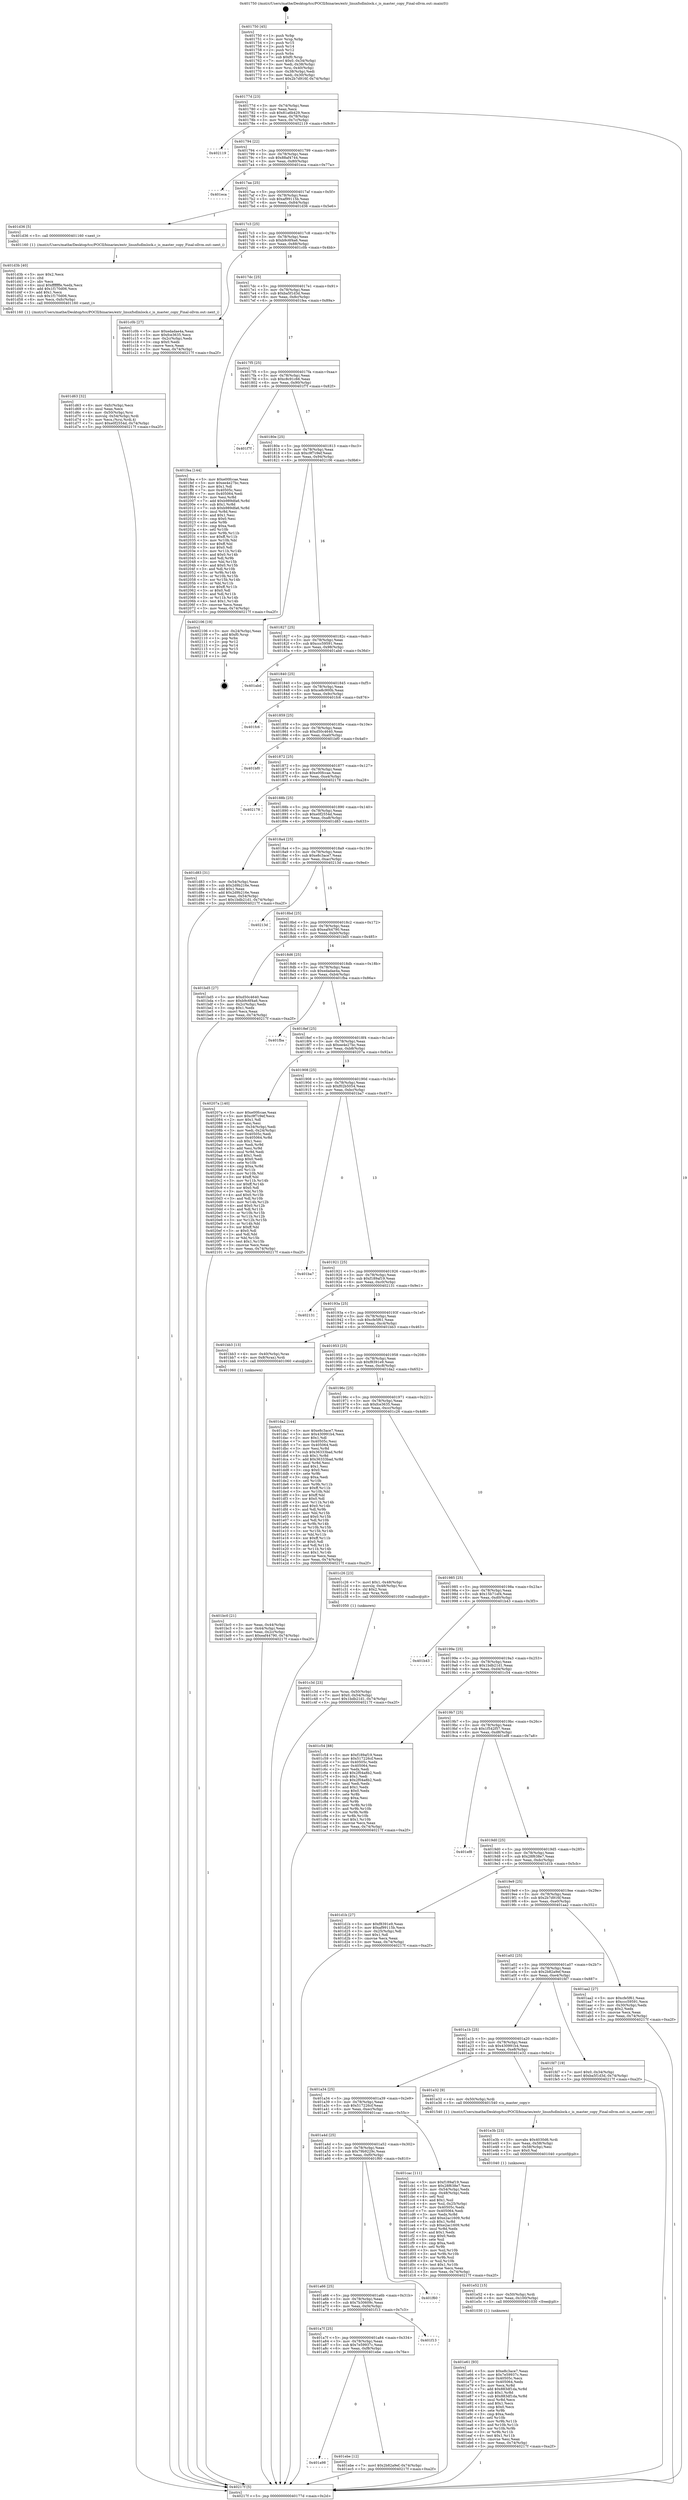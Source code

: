 digraph "0x401750" {
  label = "0x401750 (/mnt/c/Users/mathe/Desktop/tcc/POCII/binaries/extr_linuxfsdlmlock.c_is_master_copy_Final-ollvm.out::main(0))"
  labelloc = "t"
  node[shape=record]

  Entry [label="",width=0.3,height=0.3,shape=circle,fillcolor=black,style=filled]
  "0x40177d" [label="{
     0x40177d [23]\l
     | [instrs]\l
     &nbsp;&nbsp;0x40177d \<+3\>: mov -0x74(%rbp),%eax\l
     &nbsp;&nbsp;0x401780 \<+2\>: mov %eax,%ecx\l
     &nbsp;&nbsp;0x401782 \<+6\>: sub $0x81a6b429,%ecx\l
     &nbsp;&nbsp;0x401788 \<+3\>: mov %eax,-0x78(%rbp)\l
     &nbsp;&nbsp;0x40178b \<+3\>: mov %ecx,-0x7c(%rbp)\l
     &nbsp;&nbsp;0x40178e \<+6\>: je 0000000000402119 \<main+0x9c9\>\l
  }"]
  "0x402119" [label="{
     0x402119\l
  }", style=dashed]
  "0x401794" [label="{
     0x401794 [22]\l
     | [instrs]\l
     &nbsp;&nbsp;0x401794 \<+5\>: jmp 0000000000401799 \<main+0x49\>\l
     &nbsp;&nbsp;0x401799 \<+3\>: mov -0x78(%rbp),%eax\l
     &nbsp;&nbsp;0x40179c \<+5\>: sub $0x88af4744,%eax\l
     &nbsp;&nbsp;0x4017a1 \<+3\>: mov %eax,-0x80(%rbp)\l
     &nbsp;&nbsp;0x4017a4 \<+6\>: je 0000000000401eca \<main+0x77a\>\l
  }"]
  Exit [label="",width=0.3,height=0.3,shape=circle,fillcolor=black,style=filled,peripheries=2]
  "0x401eca" [label="{
     0x401eca\l
  }", style=dashed]
  "0x4017aa" [label="{
     0x4017aa [25]\l
     | [instrs]\l
     &nbsp;&nbsp;0x4017aa \<+5\>: jmp 00000000004017af \<main+0x5f\>\l
     &nbsp;&nbsp;0x4017af \<+3\>: mov -0x78(%rbp),%eax\l
     &nbsp;&nbsp;0x4017b2 \<+5\>: sub $0xaf99115b,%eax\l
     &nbsp;&nbsp;0x4017b7 \<+6\>: mov %eax,-0x84(%rbp)\l
     &nbsp;&nbsp;0x4017bd \<+6\>: je 0000000000401d36 \<main+0x5e6\>\l
  }"]
  "0x401a98" [label="{
     0x401a98\l
  }", style=dashed]
  "0x401d36" [label="{
     0x401d36 [5]\l
     | [instrs]\l
     &nbsp;&nbsp;0x401d36 \<+5\>: call 0000000000401160 \<next_i\>\l
     | [calls]\l
     &nbsp;&nbsp;0x401160 \{1\} (/mnt/c/Users/mathe/Desktop/tcc/POCII/binaries/extr_linuxfsdlmlock.c_is_master_copy_Final-ollvm.out::next_i)\l
  }"]
  "0x4017c3" [label="{
     0x4017c3 [25]\l
     | [instrs]\l
     &nbsp;&nbsp;0x4017c3 \<+5\>: jmp 00000000004017c8 \<main+0x78\>\l
     &nbsp;&nbsp;0x4017c8 \<+3\>: mov -0x78(%rbp),%eax\l
     &nbsp;&nbsp;0x4017cb \<+5\>: sub $0xb9c6f4a6,%eax\l
     &nbsp;&nbsp;0x4017d0 \<+6\>: mov %eax,-0x88(%rbp)\l
     &nbsp;&nbsp;0x4017d6 \<+6\>: je 0000000000401c0b \<main+0x4bb\>\l
  }"]
  "0x401ebe" [label="{
     0x401ebe [12]\l
     | [instrs]\l
     &nbsp;&nbsp;0x401ebe \<+7\>: movl $0x2b82a9ef,-0x74(%rbp)\l
     &nbsp;&nbsp;0x401ec5 \<+5\>: jmp 000000000040217f \<main+0xa2f\>\l
  }"]
  "0x401c0b" [label="{
     0x401c0b [27]\l
     | [instrs]\l
     &nbsp;&nbsp;0x401c0b \<+5\>: mov $0xedadae4a,%eax\l
     &nbsp;&nbsp;0x401c10 \<+5\>: mov $0xfce3635,%ecx\l
     &nbsp;&nbsp;0x401c15 \<+3\>: mov -0x2c(%rbp),%edx\l
     &nbsp;&nbsp;0x401c18 \<+3\>: cmp $0x0,%edx\l
     &nbsp;&nbsp;0x401c1b \<+3\>: cmove %ecx,%eax\l
     &nbsp;&nbsp;0x401c1e \<+3\>: mov %eax,-0x74(%rbp)\l
     &nbsp;&nbsp;0x401c21 \<+5\>: jmp 000000000040217f \<main+0xa2f\>\l
  }"]
  "0x4017dc" [label="{
     0x4017dc [25]\l
     | [instrs]\l
     &nbsp;&nbsp;0x4017dc \<+5\>: jmp 00000000004017e1 \<main+0x91\>\l
     &nbsp;&nbsp;0x4017e1 \<+3\>: mov -0x78(%rbp),%eax\l
     &nbsp;&nbsp;0x4017e4 \<+5\>: sub $0xba5f1d3d,%eax\l
     &nbsp;&nbsp;0x4017e9 \<+6\>: mov %eax,-0x8c(%rbp)\l
     &nbsp;&nbsp;0x4017ef \<+6\>: je 0000000000401fea \<main+0x89a\>\l
  }"]
  "0x401a7f" [label="{
     0x401a7f [25]\l
     | [instrs]\l
     &nbsp;&nbsp;0x401a7f \<+5\>: jmp 0000000000401a84 \<main+0x334\>\l
     &nbsp;&nbsp;0x401a84 \<+3\>: mov -0x78(%rbp),%eax\l
     &nbsp;&nbsp;0x401a87 \<+5\>: sub $0x7e59937c,%eax\l
     &nbsp;&nbsp;0x401a8c \<+6\>: mov %eax,-0xf8(%rbp)\l
     &nbsp;&nbsp;0x401a92 \<+6\>: je 0000000000401ebe \<main+0x76e\>\l
  }"]
  "0x401fea" [label="{
     0x401fea [144]\l
     | [instrs]\l
     &nbsp;&nbsp;0x401fea \<+5\>: mov $0xe00fccae,%eax\l
     &nbsp;&nbsp;0x401fef \<+5\>: mov $0xee4e27bc,%ecx\l
     &nbsp;&nbsp;0x401ff4 \<+2\>: mov $0x1,%dl\l
     &nbsp;&nbsp;0x401ff6 \<+7\>: mov 0x40505c,%esi\l
     &nbsp;&nbsp;0x401ffd \<+7\>: mov 0x405064,%edi\l
     &nbsp;&nbsp;0x402004 \<+3\>: mov %esi,%r8d\l
     &nbsp;&nbsp;0x402007 \<+7\>: add $0xb989dfa6,%r8d\l
     &nbsp;&nbsp;0x40200e \<+4\>: sub $0x1,%r8d\l
     &nbsp;&nbsp;0x402012 \<+7\>: sub $0xb989dfa6,%r8d\l
     &nbsp;&nbsp;0x402019 \<+4\>: imul %r8d,%esi\l
     &nbsp;&nbsp;0x40201d \<+3\>: and $0x1,%esi\l
     &nbsp;&nbsp;0x402020 \<+3\>: cmp $0x0,%esi\l
     &nbsp;&nbsp;0x402023 \<+4\>: sete %r9b\l
     &nbsp;&nbsp;0x402027 \<+3\>: cmp $0xa,%edi\l
     &nbsp;&nbsp;0x40202a \<+4\>: setl %r10b\l
     &nbsp;&nbsp;0x40202e \<+3\>: mov %r9b,%r11b\l
     &nbsp;&nbsp;0x402031 \<+4\>: xor $0xff,%r11b\l
     &nbsp;&nbsp;0x402035 \<+3\>: mov %r10b,%bl\l
     &nbsp;&nbsp;0x402038 \<+3\>: xor $0xff,%bl\l
     &nbsp;&nbsp;0x40203b \<+3\>: xor $0x0,%dl\l
     &nbsp;&nbsp;0x40203e \<+3\>: mov %r11b,%r14b\l
     &nbsp;&nbsp;0x402041 \<+4\>: and $0x0,%r14b\l
     &nbsp;&nbsp;0x402045 \<+3\>: and %dl,%r9b\l
     &nbsp;&nbsp;0x402048 \<+3\>: mov %bl,%r15b\l
     &nbsp;&nbsp;0x40204b \<+4\>: and $0x0,%r15b\l
     &nbsp;&nbsp;0x40204f \<+3\>: and %dl,%r10b\l
     &nbsp;&nbsp;0x402052 \<+3\>: or %r9b,%r14b\l
     &nbsp;&nbsp;0x402055 \<+3\>: or %r10b,%r15b\l
     &nbsp;&nbsp;0x402058 \<+3\>: xor %r15b,%r14b\l
     &nbsp;&nbsp;0x40205b \<+3\>: or %bl,%r11b\l
     &nbsp;&nbsp;0x40205e \<+4\>: xor $0xff,%r11b\l
     &nbsp;&nbsp;0x402062 \<+3\>: or $0x0,%dl\l
     &nbsp;&nbsp;0x402065 \<+3\>: and %dl,%r11b\l
     &nbsp;&nbsp;0x402068 \<+3\>: or %r11b,%r14b\l
     &nbsp;&nbsp;0x40206b \<+4\>: test $0x1,%r14b\l
     &nbsp;&nbsp;0x40206f \<+3\>: cmovne %ecx,%eax\l
     &nbsp;&nbsp;0x402072 \<+3\>: mov %eax,-0x74(%rbp)\l
     &nbsp;&nbsp;0x402075 \<+5\>: jmp 000000000040217f \<main+0xa2f\>\l
  }"]
  "0x4017f5" [label="{
     0x4017f5 [25]\l
     | [instrs]\l
     &nbsp;&nbsp;0x4017f5 \<+5\>: jmp 00000000004017fa \<main+0xaa\>\l
     &nbsp;&nbsp;0x4017fa \<+3\>: mov -0x78(%rbp),%eax\l
     &nbsp;&nbsp;0x4017fd \<+5\>: sub $0xc8c91c66,%eax\l
     &nbsp;&nbsp;0x401802 \<+6\>: mov %eax,-0x90(%rbp)\l
     &nbsp;&nbsp;0x401808 \<+6\>: je 0000000000401f7f \<main+0x82f\>\l
  }"]
  "0x401f13" [label="{
     0x401f13\l
  }", style=dashed]
  "0x401f7f" [label="{
     0x401f7f\l
  }", style=dashed]
  "0x40180e" [label="{
     0x40180e [25]\l
     | [instrs]\l
     &nbsp;&nbsp;0x40180e \<+5\>: jmp 0000000000401813 \<main+0xc3\>\l
     &nbsp;&nbsp;0x401813 \<+3\>: mov -0x78(%rbp),%eax\l
     &nbsp;&nbsp;0x401816 \<+5\>: sub $0xc9f7c9ef,%eax\l
     &nbsp;&nbsp;0x40181b \<+6\>: mov %eax,-0x94(%rbp)\l
     &nbsp;&nbsp;0x401821 \<+6\>: je 0000000000402106 \<main+0x9b6\>\l
  }"]
  "0x401a66" [label="{
     0x401a66 [25]\l
     | [instrs]\l
     &nbsp;&nbsp;0x401a66 \<+5\>: jmp 0000000000401a6b \<main+0x31b\>\l
     &nbsp;&nbsp;0x401a6b \<+3\>: mov -0x78(%rbp),%eax\l
     &nbsp;&nbsp;0x401a6e \<+5\>: sub $0x7b30609c,%eax\l
     &nbsp;&nbsp;0x401a73 \<+6\>: mov %eax,-0xf4(%rbp)\l
     &nbsp;&nbsp;0x401a79 \<+6\>: je 0000000000401f13 \<main+0x7c3\>\l
  }"]
  "0x402106" [label="{
     0x402106 [19]\l
     | [instrs]\l
     &nbsp;&nbsp;0x402106 \<+3\>: mov -0x24(%rbp),%eax\l
     &nbsp;&nbsp;0x402109 \<+7\>: add $0xf0,%rsp\l
     &nbsp;&nbsp;0x402110 \<+1\>: pop %rbx\l
     &nbsp;&nbsp;0x402111 \<+2\>: pop %r12\l
     &nbsp;&nbsp;0x402113 \<+2\>: pop %r14\l
     &nbsp;&nbsp;0x402115 \<+2\>: pop %r15\l
     &nbsp;&nbsp;0x402117 \<+1\>: pop %rbp\l
     &nbsp;&nbsp;0x402118 \<+1\>: ret\l
  }"]
  "0x401827" [label="{
     0x401827 [25]\l
     | [instrs]\l
     &nbsp;&nbsp;0x401827 \<+5\>: jmp 000000000040182c \<main+0xdc\>\l
     &nbsp;&nbsp;0x40182c \<+3\>: mov -0x78(%rbp),%eax\l
     &nbsp;&nbsp;0x40182f \<+5\>: sub $0xccc59591,%eax\l
     &nbsp;&nbsp;0x401834 \<+6\>: mov %eax,-0x98(%rbp)\l
     &nbsp;&nbsp;0x40183a \<+6\>: je 0000000000401abd \<main+0x36d\>\l
  }"]
  "0x401f60" [label="{
     0x401f60\l
  }", style=dashed]
  "0x401abd" [label="{
     0x401abd\l
  }", style=dashed]
  "0x401840" [label="{
     0x401840 [25]\l
     | [instrs]\l
     &nbsp;&nbsp;0x401840 \<+5\>: jmp 0000000000401845 \<main+0xf5\>\l
     &nbsp;&nbsp;0x401845 \<+3\>: mov -0x78(%rbp),%eax\l
     &nbsp;&nbsp;0x401848 \<+5\>: sub $0xce8c900b,%eax\l
     &nbsp;&nbsp;0x40184d \<+6\>: mov %eax,-0x9c(%rbp)\l
     &nbsp;&nbsp;0x401853 \<+6\>: je 0000000000401fc6 \<main+0x876\>\l
  }"]
  "0x401e61" [label="{
     0x401e61 [93]\l
     | [instrs]\l
     &nbsp;&nbsp;0x401e61 \<+5\>: mov $0xe8c3ace7,%eax\l
     &nbsp;&nbsp;0x401e66 \<+5\>: mov $0x7e59937c,%esi\l
     &nbsp;&nbsp;0x401e6b \<+7\>: mov 0x40505c,%ecx\l
     &nbsp;&nbsp;0x401e72 \<+7\>: mov 0x405064,%edx\l
     &nbsp;&nbsp;0x401e79 \<+3\>: mov %ecx,%r8d\l
     &nbsp;&nbsp;0x401e7c \<+7\>: add $0x883df1da,%r8d\l
     &nbsp;&nbsp;0x401e83 \<+4\>: sub $0x1,%r8d\l
     &nbsp;&nbsp;0x401e87 \<+7\>: sub $0x883df1da,%r8d\l
     &nbsp;&nbsp;0x401e8e \<+4\>: imul %r8d,%ecx\l
     &nbsp;&nbsp;0x401e92 \<+3\>: and $0x1,%ecx\l
     &nbsp;&nbsp;0x401e95 \<+3\>: cmp $0x0,%ecx\l
     &nbsp;&nbsp;0x401e98 \<+4\>: sete %r9b\l
     &nbsp;&nbsp;0x401e9c \<+3\>: cmp $0xa,%edx\l
     &nbsp;&nbsp;0x401e9f \<+4\>: setl %r10b\l
     &nbsp;&nbsp;0x401ea3 \<+3\>: mov %r9b,%r11b\l
     &nbsp;&nbsp;0x401ea6 \<+3\>: and %r10b,%r11b\l
     &nbsp;&nbsp;0x401ea9 \<+3\>: xor %r10b,%r9b\l
     &nbsp;&nbsp;0x401eac \<+3\>: or %r9b,%r11b\l
     &nbsp;&nbsp;0x401eaf \<+4\>: test $0x1,%r11b\l
     &nbsp;&nbsp;0x401eb3 \<+3\>: cmovne %esi,%eax\l
     &nbsp;&nbsp;0x401eb6 \<+3\>: mov %eax,-0x74(%rbp)\l
     &nbsp;&nbsp;0x401eb9 \<+5\>: jmp 000000000040217f \<main+0xa2f\>\l
  }"]
  "0x401fc6" [label="{
     0x401fc6\l
  }", style=dashed]
  "0x401859" [label="{
     0x401859 [25]\l
     | [instrs]\l
     &nbsp;&nbsp;0x401859 \<+5\>: jmp 000000000040185e \<main+0x10e\>\l
     &nbsp;&nbsp;0x40185e \<+3\>: mov -0x78(%rbp),%eax\l
     &nbsp;&nbsp;0x401861 \<+5\>: sub $0xd50c4640,%eax\l
     &nbsp;&nbsp;0x401866 \<+6\>: mov %eax,-0xa0(%rbp)\l
     &nbsp;&nbsp;0x40186c \<+6\>: je 0000000000401bf0 \<main+0x4a0\>\l
  }"]
  "0x401e52" [label="{
     0x401e52 [15]\l
     | [instrs]\l
     &nbsp;&nbsp;0x401e52 \<+4\>: mov -0x50(%rbp),%rdi\l
     &nbsp;&nbsp;0x401e56 \<+6\>: mov %eax,-0x100(%rbp)\l
     &nbsp;&nbsp;0x401e5c \<+5\>: call 0000000000401030 \<free@plt\>\l
     | [calls]\l
     &nbsp;&nbsp;0x401030 \{1\} (unknown)\l
  }"]
  "0x401bf0" [label="{
     0x401bf0\l
  }", style=dashed]
  "0x401872" [label="{
     0x401872 [25]\l
     | [instrs]\l
     &nbsp;&nbsp;0x401872 \<+5\>: jmp 0000000000401877 \<main+0x127\>\l
     &nbsp;&nbsp;0x401877 \<+3\>: mov -0x78(%rbp),%eax\l
     &nbsp;&nbsp;0x40187a \<+5\>: sub $0xe00fccae,%eax\l
     &nbsp;&nbsp;0x40187f \<+6\>: mov %eax,-0xa4(%rbp)\l
     &nbsp;&nbsp;0x401885 \<+6\>: je 0000000000402178 \<main+0xa28\>\l
  }"]
  "0x401e3b" [label="{
     0x401e3b [23]\l
     | [instrs]\l
     &nbsp;&nbsp;0x401e3b \<+10\>: movabs $0x4030d6,%rdi\l
     &nbsp;&nbsp;0x401e45 \<+3\>: mov %eax,-0x58(%rbp)\l
     &nbsp;&nbsp;0x401e48 \<+3\>: mov -0x58(%rbp),%esi\l
     &nbsp;&nbsp;0x401e4b \<+2\>: mov $0x0,%al\l
     &nbsp;&nbsp;0x401e4d \<+5\>: call 0000000000401040 \<printf@plt\>\l
     | [calls]\l
     &nbsp;&nbsp;0x401040 \{1\} (unknown)\l
  }"]
  "0x402178" [label="{
     0x402178\l
  }", style=dashed]
  "0x40188b" [label="{
     0x40188b [25]\l
     | [instrs]\l
     &nbsp;&nbsp;0x40188b \<+5\>: jmp 0000000000401890 \<main+0x140\>\l
     &nbsp;&nbsp;0x401890 \<+3\>: mov -0x78(%rbp),%eax\l
     &nbsp;&nbsp;0x401893 \<+5\>: sub $0xe0f2554d,%eax\l
     &nbsp;&nbsp;0x401898 \<+6\>: mov %eax,-0xa8(%rbp)\l
     &nbsp;&nbsp;0x40189e \<+6\>: je 0000000000401d83 \<main+0x633\>\l
  }"]
  "0x401d63" [label="{
     0x401d63 [32]\l
     | [instrs]\l
     &nbsp;&nbsp;0x401d63 \<+6\>: mov -0xfc(%rbp),%ecx\l
     &nbsp;&nbsp;0x401d69 \<+3\>: imul %eax,%ecx\l
     &nbsp;&nbsp;0x401d6c \<+4\>: mov -0x50(%rbp),%rsi\l
     &nbsp;&nbsp;0x401d70 \<+4\>: movslq -0x54(%rbp),%rdi\l
     &nbsp;&nbsp;0x401d74 \<+3\>: mov %ecx,(%rsi,%rdi,4)\l
     &nbsp;&nbsp;0x401d77 \<+7\>: movl $0xe0f2554d,-0x74(%rbp)\l
     &nbsp;&nbsp;0x401d7e \<+5\>: jmp 000000000040217f \<main+0xa2f\>\l
  }"]
  "0x401d83" [label="{
     0x401d83 [31]\l
     | [instrs]\l
     &nbsp;&nbsp;0x401d83 \<+3\>: mov -0x54(%rbp),%eax\l
     &nbsp;&nbsp;0x401d86 \<+5\>: sub $0x2d9b216e,%eax\l
     &nbsp;&nbsp;0x401d8b \<+3\>: add $0x1,%eax\l
     &nbsp;&nbsp;0x401d8e \<+5\>: add $0x2d9b216e,%eax\l
     &nbsp;&nbsp;0x401d93 \<+3\>: mov %eax,-0x54(%rbp)\l
     &nbsp;&nbsp;0x401d96 \<+7\>: movl $0x1bdb21d1,-0x74(%rbp)\l
     &nbsp;&nbsp;0x401d9d \<+5\>: jmp 000000000040217f \<main+0xa2f\>\l
  }"]
  "0x4018a4" [label="{
     0x4018a4 [25]\l
     | [instrs]\l
     &nbsp;&nbsp;0x4018a4 \<+5\>: jmp 00000000004018a9 \<main+0x159\>\l
     &nbsp;&nbsp;0x4018a9 \<+3\>: mov -0x78(%rbp),%eax\l
     &nbsp;&nbsp;0x4018ac \<+5\>: sub $0xe8c3ace7,%eax\l
     &nbsp;&nbsp;0x4018b1 \<+6\>: mov %eax,-0xac(%rbp)\l
     &nbsp;&nbsp;0x4018b7 \<+6\>: je 000000000040213d \<main+0x9ed\>\l
  }"]
  "0x401d3b" [label="{
     0x401d3b [40]\l
     | [instrs]\l
     &nbsp;&nbsp;0x401d3b \<+5\>: mov $0x2,%ecx\l
     &nbsp;&nbsp;0x401d40 \<+1\>: cltd\l
     &nbsp;&nbsp;0x401d41 \<+2\>: idiv %ecx\l
     &nbsp;&nbsp;0x401d43 \<+6\>: imul $0xfffffffe,%edx,%ecx\l
     &nbsp;&nbsp;0x401d49 \<+6\>: add $0x1f170d06,%ecx\l
     &nbsp;&nbsp;0x401d4f \<+3\>: add $0x1,%ecx\l
     &nbsp;&nbsp;0x401d52 \<+6\>: sub $0x1f170d06,%ecx\l
     &nbsp;&nbsp;0x401d58 \<+6\>: mov %ecx,-0xfc(%rbp)\l
     &nbsp;&nbsp;0x401d5e \<+5\>: call 0000000000401160 \<next_i\>\l
     | [calls]\l
     &nbsp;&nbsp;0x401160 \{1\} (/mnt/c/Users/mathe/Desktop/tcc/POCII/binaries/extr_linuxfsdlmlock.c_is_master_copy_Final-ollvm.out::next_i)\l
  }"]
  "0x40213d" [label="{
     0x40213d\l
  }", style=dashed]
  "0x4018bd" [label="{
     0x4018bd [25]\l
     | [instrs]\l
     &nbsp;&nbsp;0x4018bd \<+5\>: jmp 00000000004018c2 \<main+0x172\>\l
     &nbsp;&nbsp;0x4018c2 \<+3\>: mov -0x78(%rbp),%eax\l
     &nbsp;&nbsp;0x4018c5 \<+5\>: sub $0xeaf44790,%eax\l
     &nbsp;&nbsp;0x4018ca \<+6\>: mov %eax,-0xb0(%rbp)\l
     &nbsp;&nbsp;0x4018d0 \<+6\>: je 0000000000401bd5 \<main+0x485\>\l
  }"]
  "0x401a4d" [label="{
     0x401a4d [25]\l
     | [instrs]\l
     &nbsp;&nbsp;0x401a4d \<+5\>: jmp 0000000000401a52 \<main+0x302\>\l
     &nbsp;&nbsp;0x401a52 \<+3\>: mov -0x78(%rbp),%eax\l
     &nbsp;&nbsp;0x401a55 \<+5\>: sub $0x79b9229c,%eax\l
     &nbsp;&nbsp;0x401a5a \<+6\>: mov %eax,-0xf0(%rbp)\l
     &nbsp;&nbsp;0x401a60 \<+6\>: je 0000000000401f60 \<main+0x810\>\l
  }"]
  "0x401bd5" [label="{
     0x401bd5 [27]\l
     | [instrs]\l
     &nbsp;&nbsp;0x401bd5 \<+5\>: mov $0xd50c4640,%eax\l
     &nbsp;&nbsp;0x401bda \<+5\>: mov $0xb9c6f4a6,%ecx\l
     &nbsp;&nbsp;0x401bdf \<+3\>: mov -0x2c(%rbp),%edx\l
     &nbsp;&nbsp;0x401be2 \<+3\>: cmp $0x1,%edx\l
     &nbsp;&nbsp;0x401be5 \<+3\>: cmovl %ecx,%eax\l
     &nbsp;&nbsp;0x401be8 \<+3\>: mov %eax,-0x74(%rbp)\l
     &nbsp;&nbsp;0x401beb \<+5\>: jmp 000000000040217f \<main+0xa2f\>\l
  }"]
  "0x4018d6" [label="{
     0x4018d6 [25]\l
     | [instrs]\l
     &nbsp;&nbsp;0x4018d6 \<+5\>: jmp 00000000004018db \<main+0x18b\>\l
     &nbsp;&nbsp;0x4018db \<+3\>: mov -0x78(%rbp),%eax\l
     &nbsp;&nbsp;0x4018de \<+5\>: sub $0xedadae4a,%eax\l
     &nbsp;&nbsp;0x4018e3 \<+6\>: mov %eax,-0xb4(%rbp)\l
     &nbsp;&nbsp;0x4018e9 \<+6\>: je 0000000000401fba \<main+0x86a\>\l
  }"]
  "0x401cac" [label="{
     0x401cac [111]\l
     | [instrs]\l
     &nbsp;&nbsp;0x401cac \<+5\>: mov $0xf189af19,%eax\l
     &nbsp;&nbsp;0x401cb1 \<+5\>: mov $0x28f638e7,%ecx\l
     &nbsp;&nbsp;0x401cb6 \<+3\>: mov -0x54(%rbp),%edx\l
     &nbsp;&nbsp;0x401cb9 \<+3\>: cmp -0x48(%rbp),%edx\l
     &nbsp;&nbsp;0x401cbc \<+4\>: setl %sil\l
     &nbsp;&nbsp;0x401cc0 \<+4\>: and $0x1,%sil\l
     &nbsp;&nbsp;0x401cc4 \<+4\>: mov %sil,-0x25(%rbp)\l
     &nbsp;&nbsp;0x401cc8 \<+7\>: mov 0x40505c,%edx\l
     &nbsp;&nbsp;0x401ccf \<+7\>: mov 0x405064,%edi\l
     &nbsp;&nbsp;0x401cd6 \<+3\>: mov %edx,%r8d\l
     &nbsp;&nbsp;0x401cd9 \<+7\>: add $0xe2ac1609,%r8d\l
     &nbsp;&nbsp;0x401ce0 \<+4\>: sub $0x1,%r8d\l
     &nbsp;&nbsp;0x401ce4 \<+7\>: sub $0xe2ac1609,%r8d\l
     &nbsp;&nbsp;0x401ceb \<+4\>: imul %r8d,%edx\l
     &nbsp;&nbsp;0x401cef \<+3\>: and $0x1,%edx\l
     &nbsp;&nbsp;0x401cf2 \<+3\>: cmp $0x0,%edx\l
     &nbsp;&nbsp;0x401cf5 \<+4\>: sete %sil\l
     &nbsp;&nbsp;0x401cf9 \<+3\>: cmp $0xa,%edi\l
     &nbsp;&nbsp;0x401cfc \<+4\>: setl %r9b\l
     &nbsp;&nbsp;0x401d00 \<+3\>: mov %sil,%r10b\l
     &nbsp;&nbsp;0x401d03 \<+3\>: and %r9b,%r10b\l
     &nbsp;&nbsp;0x401d06 \<+3\>: xor %r9b,%sil\l
     &nbsp;&nbsp;0x401d09 \<+3\>: or %sil,%r10b\l
     &nbsp;&nbsp;0x401d0c \<+4\>: test $0x1,%r10b\l
     &nbsp;&nbsp;0x401d10 \<+3\>: cmovne %ecx,%eax\l
     &nbsp;&nbsp;0x401d13 \<+3\>: mov %eax,-0x74(%rbp)\l
     &nbsp;&nbsp;0x401d16 \<+5\>: jmp 000000000040217f \<main+0xa2f\>\l
  }"]
  "0x401fba" [label="{
     0x401fba\l
  }", style=dashed]
  "0x4018ef" [label="{
     0x4018ef [25]\l
     | [instrs]\l
     &nbsp;&nbsp;0x4018ef \<+5\>: jmp 00000000004018f4 \<main+0x1a4\>\l
     &nbsp;&nbsp;0x4018f4 \<+3\>: mov -0x78(%rbp),%eax\l
     &nbsp;&nbsp;0x4018f7 \<+5\>: sub $0xee4e27bc,%eax\l
     &nbsp;&nbsp;0x4018fc \<+6\>: mov %eax,-0xb8(%rbp)\l
     &nbsp;&nbsp;0x401902 \<+6\>: je 000000000040207a \<main+0x92a\>\l
  }"]
  "0x401a34" [label="{
     0x401a34 [25]\l
     | [instrs]\l
     &nbsp;&nbsp;0x401a34 \<+5\>: jmp 0000000000401a39 \<main+0x2e9\>\l
     &nbsp;&nbsp;0x401a39 \<+3\>: mov -0x78(%rbp),%eax\l
     &nbsp;&nbsp;0x401a3c \<+5\>: sub $0x517226cf,%eax\l
     &nbsp;&nbsp;0x401a41 \<+6\>: mov %eax,-0xec(%rbp)\l
     &nbsp;&nbsp;0x401a47 \<+6\>: je 0000000000401cac \<main+0x55c\>\l
  }"]
  "0x40207a" [label="{
     0x40207a [140]\l
     | [instrs]\l
     &nbsp;&nbsp;0x40207a \<+5\>: mov $0xe00fccae,%eax\l
     &nbsp;&nbsp;0x40207f \<+5\>: mov $0xc9f7c9ef,%ecx\l
     &nbsp;&nbsp;0x402084 \<+2\>: mov $0x1,%dl\l
     &nbsp;&nbsp;0x402086 \<+2\>: xor %esi,%esi\l
     &nbsp;&nbsp;0x402088 \<+3\>: mov -0x34(%rbp),%edi\l
     &nbsp;&nbsp;0x40208b \<+3\>: mov %edi,-0x24(%rbp)\l
     &nbsp;&nbsp;0x40208e \<+7\>: mov 0x40505c,%edi\l
     &nbsp;&nbsp;0x402095 \<+8\>: mov 0x405064,%r8d\l
     &nbsp;&nbsp;0x40209d \<+3\>: sub $0x1,%esi\l
     &nbsp;&nbsp;0x4020a0 \<+3\>: mov %edi,%r9d\l
     &nbsp;&nbsp;0x4020a3 \<+3\>: add %esi,%r9d\l
     &nbsp;&nbsp;0x4020a6 \<+4\>: imul %r9d,%edi\l
     &nbsp;&nbsp;0x4020aa \<+3\>: and $0x1,%edi\l
     &nbsp;&nbsp;0x4020ad \<+3\>: cmp $0x0,%edi\l
     &nbsp;&nbsp;0x4020b0 \<+4\>: sete %r10b\l
     &nbsp;&nbsp;0x4020b4 \<+4\>: cmp $0xa,%r8d\l
     &nbsp;&nbsp;0x4020b8 \<+4\>: setl %r11b\l
     &nbsp;&nbsp;0x4020bc \<+3\>: mov %r10b,%bl\l
     &nbsp;&nbsp;0x4020bf \<+3\>: xor $0xff,%bl\l
     &nbsp;&nbsp;0x4020c2 \<+3\>: mov %r11b,%r14b\l
     &nbsp;&nbsp;0x4020c5 \<+4\>: xor $0xff,%r14b\l
     &nbsp;&nbsp;0x4020c9 \<+3\>: xor $0x0,%dl\l
     &nbsp;&nbsp;0x4020cc \<+3\>: mov %bl,%r15b\l
     &nbsp;&nbsp;0x4020cf \<+4\>: and $0x0,%r15b\l
     &nbsp;&nbsp;0x4020d3 \<+3\>: and %dl,%r10b\l
     &nbsp;&nbsp;0x4020d6 \<+3\>: mov %r14b,%r12b\l
     &nbsp;&nbsp;0x4020d9 \<+4\>: and $0x0,%r12b\l
     &nbsp;&nbsp;0x4020dd \<+3\>: and %dl,%r11b\l
     &nbsp;&nbsp;0x4020e0 \<+3\>: or %r10b,%r15b\l
     &nbsp;&nbsp;0x4020e3 \<+3\>: or %r11b,%r12b\l
     &nbsp;&nbsp;0x4020e6 \<+3\>: xor %r12b,%r15b\l
     &nbsp;&nbsp;0x4020e9 \<+3\>: or %r14b,%bl\l
     &nbsp;&nbsp;0x4020ec \<+3\>: xor $0xff,%bl\l
     &nbsp;&nbsp;0x4020ef \<+3\>: or $0x0,%dl\l
     &nbsp;&nbsp;0x4020f2 \<+2\>: and %dl,%bl\l
     &nbsp;&nbsp;0x4020f4 \<+3\>: or %bl,%r15b\l
     &nbsp;&nbsp;0x4020f7 \<+4\>: test $0x1,%r15b\l
     &nbsp;&nbsp;0x4020fb \<+3\>: cmovne %ecx,%eax\l
     &nbsp;&nbsp;0x4020fe \<+3\>: mov %eax,-0x74(%rbp)\l
     &nbsp;&nbsp;0x402101 \<+5\>: jmp 000000000040217f \<main+0xa2f\>\l
  }"]
  "0x401908" [label="{
     0x401908 [25]\l
     | [instrs]\l
     &nbsp;&nbsp;0x401908 \<+5\>: jmp 000000000040190d \<main+0x1bd\>\l
     &nbsp;&nbsp;0x40190d \<+3\>: mov -0x78(%rbp),%eax\l
     &nbsp;&nbsp;0x401910 \<+5\>: sub $0xf02b5054,%eax\l
     &nbsp;&nbsp;0x401915 \<+6\>: mov %eax,-0xbc(%rbp)\l
     &nbsp;&nbsp;0x40191b \<+6\>: je 0000000000401ba7 \<main+0x457\>\l
  }"]
  "0x401e32" [label="{
     0x401e32 [9]\l
     | [instrs]\l
     &nbsp;&nbsp;0x401e32 \<+4\>: mov -0x50(%rbp),%rdi\l
     &nbsp;&nbsp;0x401e36 \<+5\>: call 0000000000401540 \<is_master_copy\>\l
     | [calls]\l
     &nbsp;&nbsp;0x401540 \{1\} (/mnt/c/Users/mathe/Desktop/tcc/POCII/binaries/extr_linuxfsdlmlock.c_is_master_copy_Final-ollvm.out::is_master_copy)\l
  }"]
  "0x401ba7" [label="{
     0x401ba7\l
  }", style=dashed]
  "0x401921" [label="{
     0x401921 [25]\l
     | [instrs]\l
     &nbsp;&nbsp;0x401921 \<+5\>: jmp 0000000000401926 \<main+0x1d6\>\l
     &nbsp;&nbsp;0x401926 \<+3\>: mov -0x78(%rbp),%eax\l
     &nbsp;&nbsp;0x401929 \<+5\>: sub $0xf189af19,%eax\l
     &nbsp;&nbsp;0x40192e \<+6\>: mov %eax,-0xc0(%rbp)\l
     &nbsp;&nbsp;0x401934 \<+6\>: je 0000000000402131 \<main+0x9e1\>\l
  }"]
  "0x401a1b" [label="{
     0x401a1b [25]\l
     | [instrs]\l
     &nbsp;&nbsp;0x401a1b \<+5\>: jmp 0000000000401a20 \<main+0x2d0\>\l
     &nbsp;&nbsp;0x401a20 \<+3\>: mov -0x78(%rbp),%eax\l
     &nbsp;&nbsp;0x401a23 \<+5\>: sub $0x430991b4,%eax\l
     &nbsp;&nbsp;0x401a28 \<+6\>: mov %eax,-0xe8(%rbp)\l
     &nbsp;&nbsp;0x401a2e \<+6\>: je 0000000000401e32 \<main+0x6e2\>\l
  }"]
  "0x402131" [label="{
     0x402131\l
  }", style=dashed]
  "0x40193a" [label="{
     0x40193a [25]\l
     | [instrs]\l
     &nbsp;&nbsp;0x40193a \<+5\>: jmp 000000000040193f \<main+0x1ef\>\l
     &nbsp;&nbsp;0x40193f \<+3\>: mov -0x78(%rbp),%eax\l
     &nbsp;&nbsp;0x401942 \<+5\>: sub $0xcfe5f61,%eax\l
     &nbsp;&nbsp;0x401947 \<+6\>: mov %eax,-0xc4(%rbp)\l
     &nbsp;&nbsp;0x40194d \<+6\>: je 0000000000401bb3 \<main+0x463\>\l
  }"]
  "0x401fd7" [label="{
     0x401fd7 [19]\l
     | [instrs]\l
     &nbsp;&nbsp;0x401fd7 \<+7\>: movl $0x0,-0x34(%rbp)\l
     &nbsp;&nbsp;0x401fde \<+7\>: movl $0xba5f1d3d,-0x74(%rbp)\l
     &nbsp;&nbsp;0x401fe5 \<+5\>: jmp 000000000040217f \<main+0xa2f\>\l
  }"]
  "0x401bb3" [label="{
     0x401bb3 [13]\l
     | [instrs]\l
     &nbsp;&nbsp;0x401bb3 \<+4\>: mov -0x40(%rbp),%rax\l
     &nbsp;&nbsp;0x401bb7 \<+4\>: mov 0x8(%rax),%rdi\l
     &nbsp;&nbsp;0x401bbb \<+5\>: call 0000000000401060 \<atoi@plt\>\l
     | [calls]\l
     &nbsp;&nbsp;0x401060 \{1\} (unknown)\l
  }"]
  "0x401953" [label="{
     0x401953 [25]\l
     | [instrs]\l
     &nbsp;&nbsp;0x401953 \<+5\>: jmp 0000000000401958 \<main+0x208\>\l
     &nbsp;&nbsp;0x401958 \<+3\>: mov -0x78(%rbp),%eax\l
     &nbsp;&nbsp;0x40195b \<+5\>: sub $0xf8391e9,%eax\l
     &nbsp;&nbsp;0x401960 \<+6\>: mov %eax,-0xc8(%rbp)\l
     &nbsp;&nbsp;0x401966 \<+6\>: je 0000000000401da2 \<main+0x652\>\l
  }"]
  "0x401c3d" [label="{
     0x401c3d [23]\l
     | [instrs]\l
     &nbsp;&nbsp;0x401c3d \<+4\>: mov %rax,-0x50(%rbp)\l
     &nbsp;&nbsp;0x401c41 \<+7\>: movl $0x0,-0x54(%rbp)\l
     &nbsp;&nbsp;0x401c48 \<+7\>: movl $0x1bdb21d1,-0x74(%rbp)\l
     &nbsp;&nbsp;0x401c4f \<+5\>: jmp 000000000040217f \<main+0xa2f\>\l
  }"]
  "0x401da2" [label="{
     0x401da2 [144]\l
     | [instrs]\l
     &nbsp;&nbsp;0x401da2 \<+5\>: mov $0xe8c3ace7,%eax\l
     &nbsp;&nbsp;0x401da7 \<+5\>: mov $0x430991b4,%ecx\l
     &nbsp;&nbsp;0x401dac \<+2\>: mov $0x1,%dl\l
     &nbsp;&nbsp;0x401dae \<+7\>: mov 0x40505c,%esi\l
     &nbsp;&nbsp;0x401db5 \<+7\>: mov 0x405064,%edi\l
     &nbsp;&nbsp;0x401dbc \<+3\>: mov %esi,%r8d\l
     &nbsp;&nbsp;0x401dbf \<+7\>: sub $0x36333bad,%r8d\l
     &nbsp;&nbsp;0x401dc6 \<+4\>: sub $0x1,%r8d\l
     &nbsp;&nbsp;0x401dca \<+7\>: add $0x36333bad,%r8d\l
     &nbsp;&nbsp;0x401dd1 \<+4\>: imul %r8d,%esi\l
     &nbsp;&nbsp;0x401dd5 \<+3\>: and $0x1,%esi\l
     &nbsp;&nbsp;0x401dd8 \<+3\>: cmp $0x0,%esi\l
     &nbsp;&nbsp;0x401ddb \<+4\>: sete %r9b\l
     &nbsp;&nbsp;0x401ddf \<+3\>: cmp $0xa,%edi\l
     &nbsp;&nbsp;0x401de2 \<+4\>: setl %r10b\l
     &nbsp;&nbsp;0x401de6 \<+3\>: mov %r9b,%r11b\l
     &nbsp;&nbsp;0x401de9 \<+4\>: xor $0xff,%r11b\l
     &nbsp;&nbsp;0x401ded \<+3\>: mov %r10b,%bl\l
     &nbsp;&nbsp;0x401df0 \<+3\>: xor $0xff,%bl\l
     &nbsp;&nbsp;0x401df3 \<+3\>: xor $0x0,%dl\l
     &nbsp;&nbsp;0x401df6 \<+3\>: mov %r11b,%r14b\l
     &nbsp;&nbsp;0x401df9 \<+4\>: and $0x0,%r14b\l
     &nbsp;&nbsp;0x401dfd \<+3\>: and %dl,%r9b\l
     &nbsp;&nbsp;0x401e00 \<+3\>: mov %bl,%r15b\l
     &nbsp;&nbsp;0x401e03 \<+4\>: and $0x0,%r15b\l
     &nbsp;&nbsp;0x401e07 \<+3\>: and %dl,%r10b\l
     &nbsp;&nbsp;0x401e0a \<+3\>: or %r9b,%r14b\l
     &nbsp;&nbsp;0x401e0d \<+3\>: or %r10b,%r15b\l
     &nbsp;&nbsp;0x401e10 \<+3\>: xor %r15b,%r14b\l
     &nbsp;&nbsp;0x401e13 \<+3\>: or %bl,%r11b\l
     &nbsp;&nbsp;0x401e16 \<+4\>: xor $0xff,%r11b\l
     &nbsp;&nbsp;0x401e1a \<+3\>: or $0x0,%dl\l
     &nbsp;&nbsp;0x401e1d \<+3\>: and %dl,%r11b\l
     &nbsp;&nbsp;0x401e20 \<+3\>: or %r11b,%r14b\l
     &nbsp;&nbsp;0x401e23 \<+4\>: test $0x1,%r14b\l
     &nbsp;&nbsp;0x401e27 \<+3\>: cmovne %ecx,%eax\l
     &nbsp;&nbsp;0x401e2a \<+3\>: mov %eax,-0x74(%rbp)\l
     &nbsp;&nbsp;0x401e2d \<+5\>: jmp 000000000040217f \<main+0xa2f\>\l
  }"]
  "0x40196c" [label="{
     0x40196c [25]\l
     | [instrs]\l
     &nbsp;&nbsp;0x40196c \<+5\>: jmp 0000000000401971 \<main+0x221\>\l
     &nbsp;&nbsp;0x401971 \<+3\>: mov -0x78(%rbp),%eax\l
     &nbsp;&nbsp;0x401974 \<+5\>: sub $0xfce3635,%eax\l
     &nbsp;&nbsp;0x401979 \<+6\>: mov %eax,-0xcc(%rbp)\l
     &nbsp;&nbsp;0x40197f \<+6\>: je 0000000000401c26 \<main+0x4d6\>\l
  }"]
  "0x401bc0" [label="{
     0x401bc0 [21]\l
     | [instrs]\l
     &nbsp;&nbsp;0x401bc0 \<+3\>: mov %eax,-0x44(%rbp)\l
     &nbsp;&nbsp;0x401bc3 \<+3\>: mov -0x44(%rbp),%eax\l
     &nbsp;&nbsp;0x401bc6 \<+3\>: mov %eax,-0x2c(%rbp)\l
     &nbsp;&nbsp;0x401bc9 \<+7\>: movl $0xeaf44790,-0x74(%rbp)\l
     &nbsp;&nbsp;0x401bd0 \<+5\>: jmp 000000000040217f \<main+0xa2f\>\l
  }"]
  "0x401c26" [label="{
     0x401c26 [23]\l
     | [instrs]\l
     &nbsp;&nbsp;0x401c26 \<+7\>: movl $0x1,-0x48(%rbp)\l
     &nbsp;&nbsp;0x401c2d \<+4\>: movslq -0x48(%rbp),%rax\l
     &nbsp;&nbsp;0x401c31 \<+4\>: shl $0x2,%rax\l
     &nbsp;&nbsp;0x401c35 \<+3\>: mov %rax,%rdi\l
     &nbsp;&nbsp;0x401c38 \<+5\>: call 0000000000401050 \<malloc@plt\>\l
     | [calls]\l
     &nbsp;&nbsp;0x401050 \{1\} (unknown)\l
  }"]
  "0x401985" [label="{
     0x401985 [25]\l
     | [instrs]\l
     &nbsp;&nbsp;0x401985 \<+5\>: jmp 000000000040198a \<main+0x23a\>\l
     &nbsp;&nbsp;0x40198a \<+3\>: mov -0x78(%rbp),%eax\l
     &nbsp;&nbsp;0x40198d \<+5\>: sub $0x15b71ef4,%eax\l
     &nbsp;&nbsp;0x401992 \<+6\>: mov %eax,-0xd0(%rbp)\l
     &nbsp;&nbsp;0x401998 \<+6\>: je 0000000000401b43 \<main+0x3f3\>\l
  }"]
  "0x401750" [label="{
     0x401750 [45]\l
     | [instrs]\l
     &nbsp;&nbsp;0x401750 \<+1\>: push %rbp\l
     &nbsp;&nbsp;0x401751 \<+3\>: mov %rsp,%rbp\l
     &nbsp;&nbsp;0x401754 \<+2\>: push %r15\l
     &nbsp;&nbsp;0x401756 \<+2\>: push %r14\l
     &nbsp;&nbsp;0x401758 \<+2\>: push %r12\l
     &nbsp;&nbsp;0x40175a \<+1\>: push %rbx\l
     &nbsp;&nbsp;0x40175b \<+7\>: sub $0xf0,%rsp\l
     &nbsp;&nbsp;0x401762 \<+7\>: movl $0x0,-0x34(%rbp)\l
     &nbsp;&nbsp;0x401769 \<+3\>: mov %edi,-0x38(%rbp)\l
     &nbsp;&nbsp;0x40176c \<+4\>: mov %rsi,-0x40(%rbp)\l
     &nbsp;&nbsp;0x401770 \<+3\>: mov -0x38(%rbp),%edi\l
     &nbsp;&nbsp;0x401773 \<+3\>: mov %edi,-0x30(%rbp)\l
     &nbsp;&nbsp;0x401776 \<+7\>: movl $0x2b7d916f,-0x74(%rbp)\l
  }"]
  "0x401b43" [label="{
     0x401b43\l
  }", style=dashed]
  "0x40199e" [label="{
     0x40199e [25]\l
     | [instrs]\l
     &nbsp;&nbsp;0x40199e \<+5\>: jmp 00000000004019a3 \<main+0x253\>\l
     &nbsp;&nbsp;0x4019a3 \<+3\>: mov -0x78(%rbp),%eax\l
     &nbsp;&nbsp;0x4019a6 \<+5\>: sub $0x1bdb21d1,%eax\l
     &nbsp;&nbsp;0x4019ab \<+6\>: mov %eax,-0xd4(%rbp)\l
     &nbsp;&nbsp;0x4019b1 \<+6\>: je 0000000000401c54 \<main+0x504\>\l
  }"]
  "0x40217f" [label="{
     0x40217f [5]\l
     | [instrs]\l
     &nbsp;&nbsp;0x40217f \<+5\>: jmp 000000000040177d \<main+0x2d\>\l
  }"]
  "0x401c54" [label="{
     0x401c54 [88]\l
     | [instrs]\l
     &nbsp;&nbsp;0x401c54 \<+5\>: mov $0xf189af19,%eax\l
     &nbsp;&nbsp;0x401c59 \<+5\>: mov $0x517226cf,%ecx\l
     &nbsp;&nbsp;0x401c5e \<+7\>: mov 0x40505c,%edx\l
     &nbsp;&nbsp;0x401c65 \<+7\>: mov 0x405064,%esi\l
     &nbsp;&nbsp;0x401c6c \<+2\>: mov %edx,%edi\l
     &nbsp;&nbsp;0x401c6e \<+6\>: add $0x2f04a8b2,%edi\l
     &nbsp;&nbsp;0x401c74 \<+3\>: sub $0x1,%edi\l
     &nbsp;&nbsp;0x401c77 \<+6\>: sub $0x2f04a8b2,%edi\l
     &nbsp;&nbsp;0x401c7d \<+3\>: imul %edi,%edx\l
     &nbsp;&nbsp;0x401c80 \<+3\>: and $0x1,%edx\l
     &nbsp;&nbsp;0x401c83 \<+3\>: cmp $0x0,%edx\l
     &nbsp;&nbsp;0x401c86 \<+4\>: sete %r8b\l
     &nbsp;&nbsp;0x401c8a \<+3\>: cmp $0xa,%esi\l
     &nbsp;&nbsp;0x401c8d \<+4\>: setl %r9b\l
     &nbsp;&nbsp;0x401c91 \<+3\>: mov %r8b,%r10b\l
     &nbsp;&nbsp;0x401c94 \<+3\>: and %r9b,%r10b\l
     &nbsp;&nbsp;0x401c97 \<+3\>: xor %r9b,%r8b\l
     &nbsp;&nbsp;0x401c9a \<+3\>: or %r8b,%r10b\l
     &nbsp;&nbsp;0x401c9d \<+4\>: test $0x1,%r10b\l
     &nbsp;&nbsp;0x401ca1 \<+3\>: cmovne %ecx,%eax\l
     &nbsp;&nbsp;0x401ca4 \<+3\>: mov %eax,-0x74(%rbp)\l
     &nbsp;&nbsp;0x401ca7 \<+5\>: jmp 000000000040217f \<main+0xa2f\>\l
  }"]
  "0x4019b7" [label="{
     0x4019b7 [25]\l
     | [instrs]\l
     &nbsp;&nbsp;0x4019b7 \<+5\>: jmp 00000000004019bc \<main+0x26c\>\l
     &nbsp;&nbsp;0x4019bc \<+3\>: mov -0x78(%rbp),%eax\l
     &nbsp;&nbsp;0x4019bf \<+5\>: sub $0x1f542f57,%eax\l
     &nbsp;&nbsp;0x4019c4 \<+6\>: mov %eax,-0xd8(%rbp)\l
     &nbsp;&nbsp;0x4019ca \<+6\>: je 0000000000401ef8 \<main+0x7a8\>\l
  }"]
  "0x401a02" [label="{
     0x401a02 [25]\l
     | [instrs]\l
     &nbsp;&nbsp;0x401a02 \<+5\>: jmp 0000000000401a07 \<main+0x2b7\>\l
     &nbsp;&nbsp;0x401a07 \<+3\>: mov -0x78(%rbp),%eax\l
     &nbsp;&nbsp;0x401a0a \<+5\>: sub $0x2b82a9ef,%eax\l
     &nbsp;&nbsp;0x401a0f \<+6\>: mov %eax,-0xe4(%rbp)\l
     &nbsp;&nbsp;0x401a15 \<+6\>: je 0000000000401fd7 \<main+0x887\>\l
  }"]
  "0x401ef8" [label="{
     0x401ef8\l
  }", style=dashed]
  "0x4019d0" [label="{
     0x4019d0 [25]\l
     | [instrs]\l
     &nbsp;&nbsp;0x4019d0 \<+5\>: jmp 00000000004019d5 \<main+0x285\>\l
     &nbsp;&nbsp;0x4019d5 \<+3\>: mov -0x78(%rbp),%eax\l
     &nbsp;&nbsp;0x4019d8 \<+5\>: sub $0x28f638e7,%eax\l
     &nbsp;&nbsp;0x4019dd \<+6\>: mov %eax,-0xdc(%rbp)\l
     &nbsp;&nbsp;0x4019e3 \<+6\>: je 0000000000401d1b \<main+0x5cb\>\l
  }"]
  "0x401aa2" [label="{
     0x401aa2 [27]\l
     | [instrs]\l
     &nbsp;&nbsp;0x401aa2 \<+5\>: mov $0xcfe5f61,%eax\l
     &nbsp;&nbsp;0x401aa7 \<+5\>: mov $0xccc59591,%ecx\l
     &nbsp;&nbsp;0x401aac \<+3\>: mov -0x30(%rbp),%edx\l
     &nbsp;&nbsp;0x401aaf \<+3\>: cmp $0x2,%edx\l
     &nbsp;&nbsp;0x401ab2 \<+3\>: cmovne %ecx,%eax\l
     &nbsp;&nbsp;0x401ab5 \<+3\>: mov %eax,-0x74(%rbp)\l
     &nbsp;&nbsp;0x401ab8 \<+5\>: jmp 000000000040217f \<main+0xa2f\>\l
  }"]
  "0x401d1b" [label="{
     0x401d1b [27]\l
     | [instrs]\l
     &nbsp;&nbsp;0x401d1b \<+5\>: mov $0xf8391e9,%eax\l
     &nbsp;&nbsp;0x401d20 \<+5\>: mov $0xaf99115b,%ecx\l
     &nbsp;&nbsp;0x401d25 \<+3\>: mov -0x25(%rbp),%dl\l
     &nbsp;&nbsp;0x401d28 \<+3\>: test $0x1,%dl\l
     &nbsp;&nbsp;0x401d2b \<+3\>: cmovne %ecx,%eax\l
     &nbsp;&nbsp;0x401d2e \<+3\>: mov %eax,-0x74(%rbp)\l
     &nbsp;&nbsp;0x401d31 \<+5\>: jmp 000000000040217f \<main+0xa2f\>\l
  }"]
  "0x4019e9" [label="{
     0x4019e9 [25]\l
     | [instrs]\l
     &nbsp;&nbsp;0x4019e9 \<+5\>: jmp 00000000004019ee \<main+0x29e\>\l
     &nbsp;&nbsp;0x4019ee \<+3\>: mov -0x78(%rbp),%eax\l
     &nbsp;&nbsp;0x4019f1 \<+5\>: sub $0x2b7d916f,%eax\l
     &nbsp;&nbsp;0x4019f6 \<+6\>: mov %eax,-0xe0(%rbp)\l
     &nbsp;&nbsp;0x4019fc \<+6\>: je 0000000000401aa2 \<main+0x352\>\l
  }"]
  Entry -> "0x401750" [label=" 1"]
  "0x40177d" -> "0x402119" [label=" 0"]
  "0x40177d" -> "0x401794" [label=" 20"]
  "0x402106" -> Exit [label=" 1"]
  "0x401794" -> "0x401eca" [label=" 0"]
  "0x401794" -> "0x4017aa" [label=" 20"]
  "0x40207a" -> "0x40217f" [label=" 1"]
  "0x4017aa" -> "0x401d36" [label=" 1"]
  "0x4017aa" -> "0x4017c3" [label=" 19"]
  "0x401fea" -> "0x40217f" [label=" 1"]
  "0x4017c3" -> "0x401c0b" [label=" 1"]
  "0x4017c3" -> "0x4017dc" [label=" 18"]
  "0x401fd7" -> "0x40217f" [label=" 1"]
  "0x4017dc" -> "0x401fea" [label=" 1"]
  "0x4017dc" -> "0x4017f5" [label=" 17"]
  "0x401a7f" -> "0x401a98" [label=" 0"]
  "0x4017f5" -> "0x401f7f" [label=" 0"]
  "0x4017f5" -> "0x40180e" [label=" 17"]
  "0x401a7f" -> "0x401ebe" [label=" 1"]
  "0x40180e" -> "0x402106" [label=" 1"]
  "0x40180e" -> "0x401827" [label=" 16"]
  "0x401a66" -> "0x401a7f" [label=" 1"]
  "0x401827" -> "0x401abd" [label=" 0"]
  "0x401827" -> "0x401840" [label=" 16"]
  "0x401a66" -> "0x401f13" [label=" 0"]
  "0x401840" -> "0x401fc6" [label=" 0"]
  "0x401840" -> "0x401859" [label=" 16"]
  "0x401a4d" -> "0x401a66" [label=" 1"]
  "0x401859" -> "0x401bf0" [label=" 0"]
  "0x401859" -> "0x401872" [label=" 16"]
  "0x401a4d" -> "0x401f60" [label=" 0"]
  "0x401872" -> "0x402178" [label=" 0"]
  "0x401872" -> "0x40188b" [label=" 16"]
  "0x401ebe" -> "0x40217f" [label=" 1"]
  "0x40188b" -> "0x401d83" [label=" 1"]
  "0x40188b" -> "0x4018a4" [label=" 15"]
  "0x401e61" -> "0x40217f" [label=" 1"]
  "0x4018a4" -> "0x40213d" [label=" 0"]
  "0x4018a4" -> "0x4018bd" [label=" 15"]
  "0x401e52" -> "0x401e61" [label=" 1"]
  "0x4018bd" -> "0x401bd5" [label=" 1"]
  "0x4018bd" -> "0x4018d6" [label=" 14"]
  "0x401e3b" -> "0x401e52" [label=" 1"]
  "0x4018d6" -> "0x401fba" [label=" 0"]
  "0x4018d6" -> "0x4018ef" [label=" 14"]
  "0x401e32" -> "0x401e3b" [label=" 1"]
  "0x4018ef" -> "0x40207a" [label=" 1"]
  "0x4018ef" -> "0x401908" [label=" 13"]
  "0x401d83" -> "0x40217f" [label=" 1"]
  "0x401908" -> "0x401ba7" [label=" 0"]
  "0x401908" -> "0x401921" [label=" 13"]
  "0x401d63" -> "0x40217f" [label=" 1"]
  "0x401921" -> "0x402131" [label=" 0"]
  "0x401921" -> "0x40193a" [label=" 13"]
  "0x401d36" -> "0x401d3b" [label=" 1"]
  "0x40193a" -> "0x401bb3" [label=" 1"]
  "0x40193a" -> "0x401953" [label=" 12"]
  "0x401d1b" -> "0x40217f" [label=" 2"]
  "0x401953" -> "0x401da2" [label=" 1"]
  "0x401953" -> "0x40196c" [label=" 11"]
  "0x401a34" -> "0x401a4d" [label=" 1"]
  "0x40196c" -> "0x401c26" [label=" 1"]
  "0x40196c" -> "0x401985" [label=" 10"]
  "0x401a34" -> "0x401cac" [label=" 2"]
  "0x401985" -> "0x401b43" [label=" 0"]
  "0x401985" -> "0x40199e" [label=" 10"]
  "0x401da2" -> "0x40217f" [label=" 1"]
  "0x40199e" -> "0x401c54" [label=" 2"]
  "0x40199e" -> "0x4019b7" [label=" 8"]
  "0x401a1b" -> "0x401a34" [label=" 3"]
  "0x4019b7" -> "0x401ef8" [label=" 0"]
  "0x4019b7" -> "0x4019d0" [label=" 8"]
  "0x401a1b" -> "0x401e32" [label=" 1"]
  "0x4019d0" -> "0x401d1b" [label=" 2"]
  "0x4019d0" -> "0x4019e9" [label=" 6"]
  "0x401d3b" -> "0x401d63" [label=" 1"]
  "0x4019e9" -> "0x401aa2" [label=" 1"]
  "0x4019e9" -> "0x401a02" [label=" 5"]
  "0x401aa2" -> "0x40217f" [label=" 1"]
  "0x401750" -> "0x40177d" [label=" 1"]
  "0x40217f" -> "0x40177d" [label=" 19"]
  "0x401bb3" -> "0x401bc0" [label=" 1"]
  "0x401bc0" -> "0x40217f" [label=" 1"]
  "0x401bd5" -> "0x40217f" [label=" 1"]
  "0x401c0b" -> "0x40217f" [label=" 1"]
  "0x401c26" -> "0x401c3d" [label=" 1"]
  "0x401c3d" -> "0x40217f" [label=" 1"]
  "0x401c54" -> "0x40217f" [label=" 2"]
  "0x401cac" -> "0x40217f" [label=" 2"]
  "0x401a02" -> "0x401fd7" [label=" 1"]
  "0x401a02" -> "0x401a1b" [label=" 4"]
}
